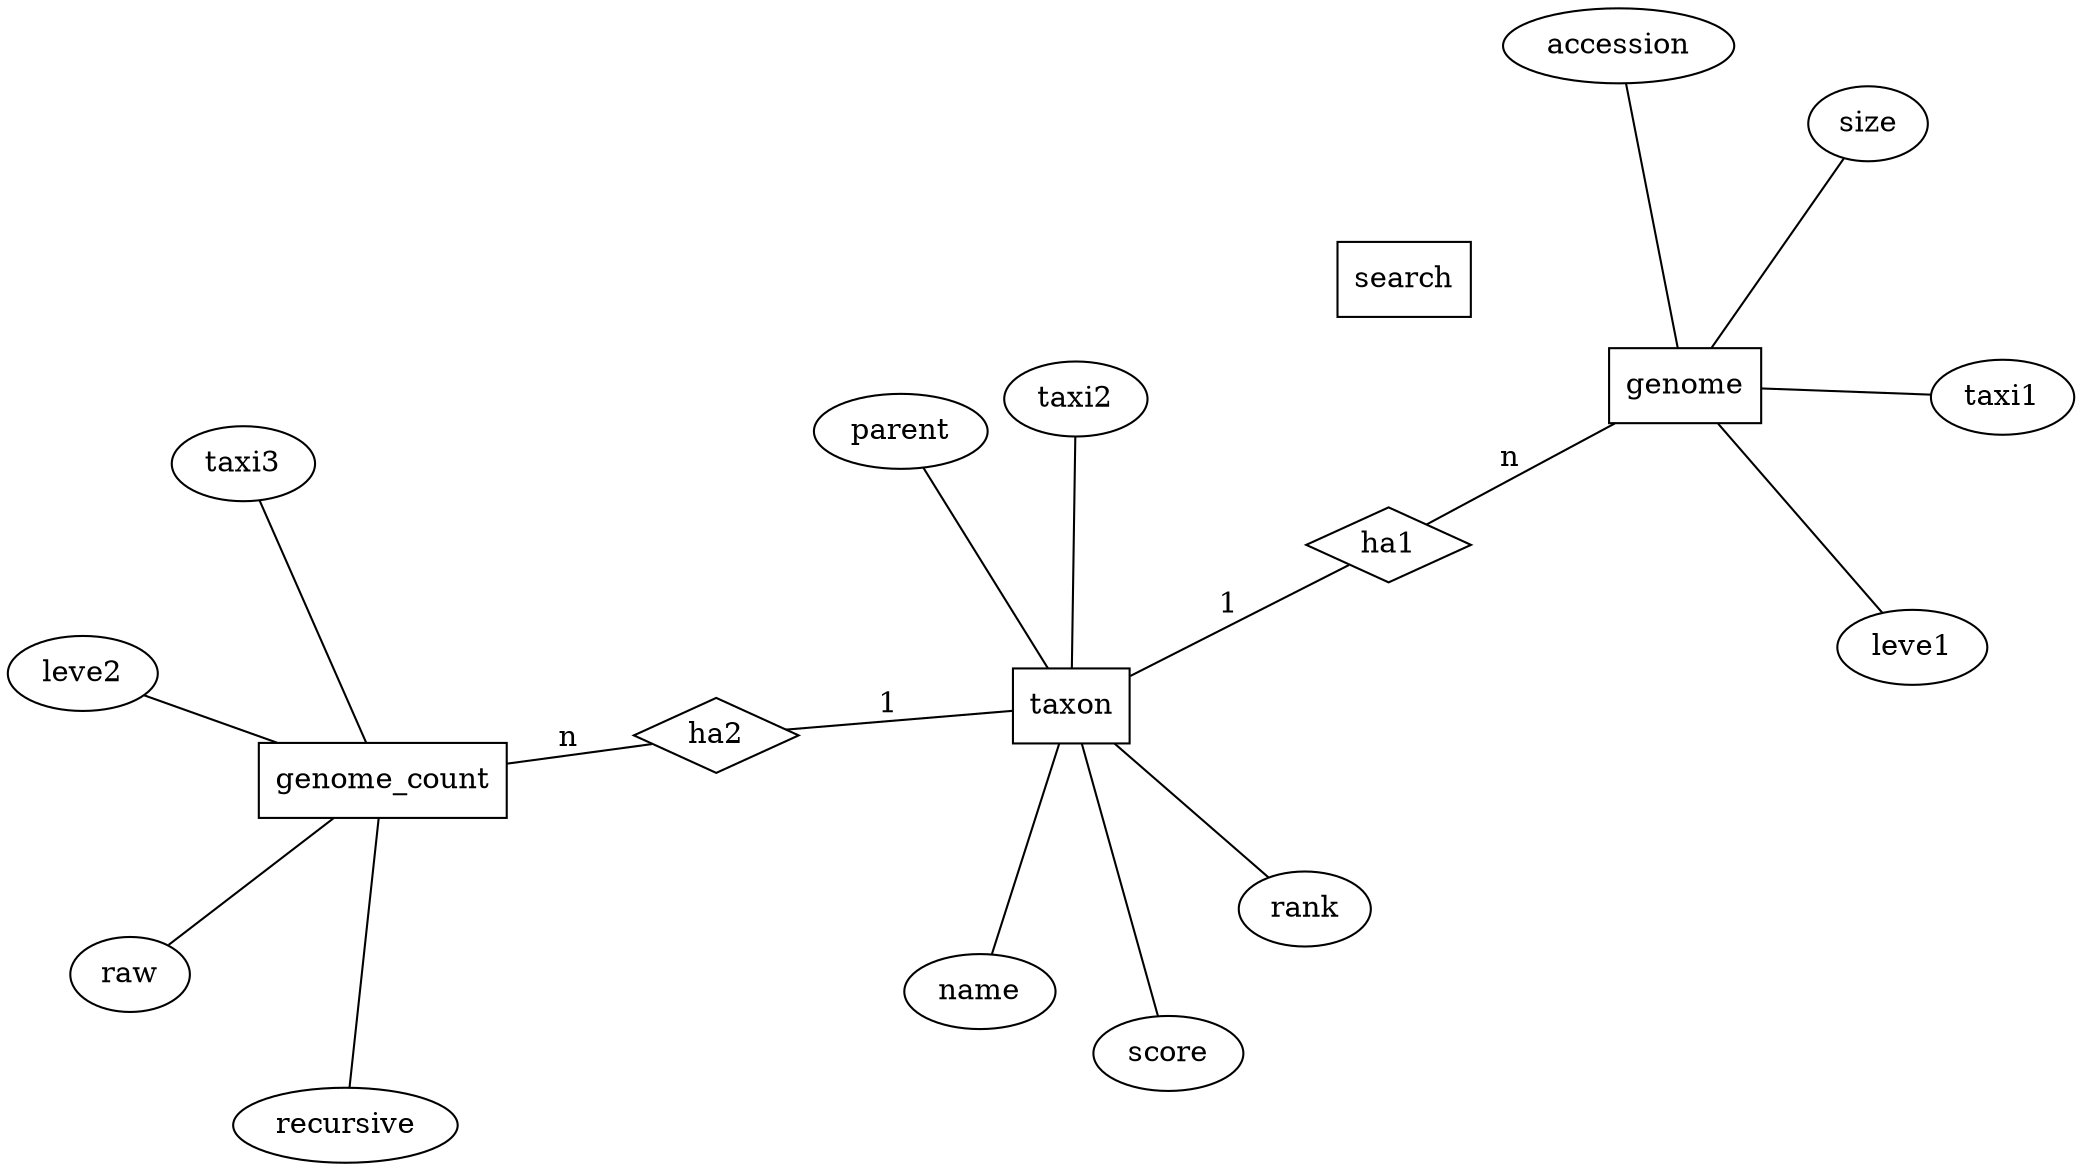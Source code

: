 graph ER {
layout=neato
overlap=scale
// entities
node [shape=box]; taxon; genome; genome_count; search
// attributes
node [shape=ellipse] accession; size; parent; name; rank; raw; recursive; leve1; leve2; taxi1; taxi2; taxi3; score
// relations
node [shape=diamond] ha1; ha2;

genome -- leve1
genome -- accession
genome -- size
genome -- taxi1
genome -- ha1 [label="n"]

taxon -- taxi2 
taxon -- parent
taxon -- name
taxon -- rank
taxon -- score
taxon -- ha1 [label="1"]
taxon -- ha2 [label="1"]

genome_count -- taxi3
genome_count -- raw
genome_count -- recursive
genome_count -- leve2
genome_count -- ha2 [label="n"]

}
